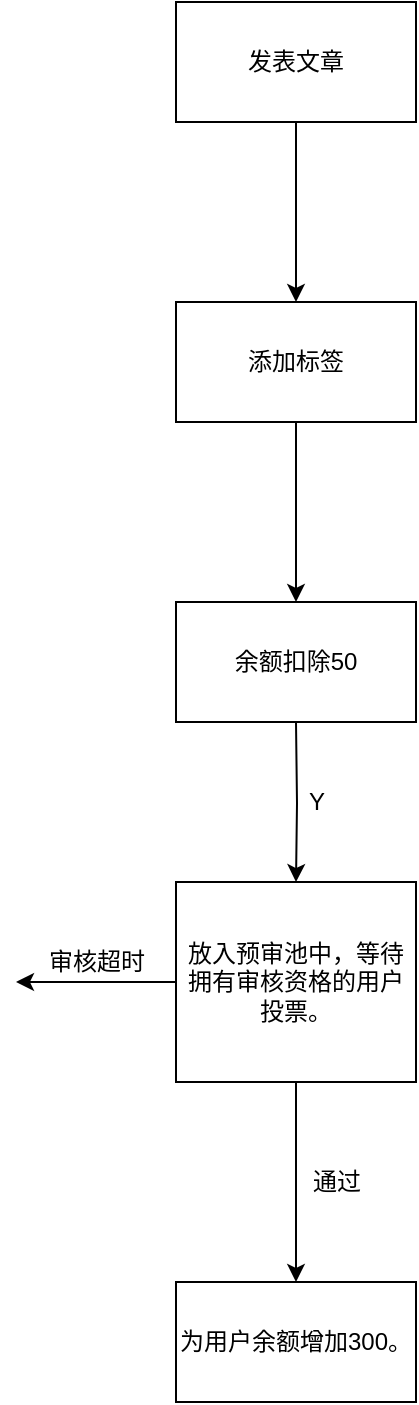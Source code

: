 <mxfile version="13.10.0" type="embed" pages="3">
    <diagram id="2nnJqnq5dKLFqkKSydDq" name="发布">
        <mxGraphModel dx="1606" dy="859" grid="1" gridSize="10" guides="1" tooltips="1" connect="1" arrows="1" fold="1" page="1" pageScale="1" pageWidth="827" pageHeight="1169" math="0" shadow="0">
            <root>
                <mxCell id="0"/>
                <mxCell id="1" parent="0"/>
                <mxCell id="21" value="" style="edgeStyle=orthogonalEdgeStyle;rounded=0;orthogonalLoop=1;jettySize=auto;html=1;" edge="1" parent="1" source="2" target="20">
                    <mxGeometry relative="1" as="geometry"/>
                </mxCell>
                <mxCell id="2" value="发表文章" style="whiteSpace=wrap;html=1;" parent="1" vertex="1">
                    <mxGeometry x="380" y="20" width="120" height="60" as="geometry"/>
                </mxCell>
                <mxCell id="8" value="" style="edgeStyle=orthogonalEdgeStyle;rounded=0;orthogonalLoop=1;jettySize=auto;html=1;" parent="1" target="7" edge="1">
                    <mxGeometry relative="1" as="geometry">
                        <mxPoint x="440" y="380" as="sourcePoint"/>
                    </mxGeometry>
                </mxCell>
                <mxCell id="15" value="" style="edgeStyle=orthogonalEdgeStyle;rounded=0;orthogonalLoop=1;jettySize=auto;html=1;" parent="1" source="7" edge="1">
                    <mxGeometry relative="1" as="geometry">
                        <mxPoint x="300" y="510" as="targetPoint"/>
                    </mxGeometry>
                </mxCell>
                <mxCell id="18" value="" style="edgeStyle=orthogonalEdgeStyle;rounded=0;orthogonalLoop=1;jettySize=auto;html=1;" parent="1" source="7" target="17" edge="1">
                    <mxGeometry relative="1" as="geometry"/>
                </mxCell>
                <mxCell id="7" value="放入预审池中，等待拥有审核资格的用户投票。" style="whiteSpace=wrap;html=1;" parent="1" vertex="1">
                    <mxGeometry x="380" y="460" width="120" height="100" as="geometry"/>
                </mxCell>
                <mxCell id="9" value="Y" style="text;html=1;align=center;verticalAlign=middle;resizable=0;points=[];autosize=1;" parent="1" vertex="1">
                    <mxGeometry x="440" y="410" width="20" height="20" as="geometry"/>
                </mxCell>
                <mxCell id="16" value="审核超时" style="text;html=1;align=center;verticalAlign=middle;resizable=0;points=[];autosize=1;" parent="1" vertex="1">
                    <mxGeometry x="310" y="490" width="60" height="20" as="geometry"/>
                </mxCell>
                <mxCell id="17" value="为用户余额增加300。" style="whiteSpace=wrap;html=1;" parent="1" vertex="1">
                    <mxGeometry x="380" y="660" width="120" height="60" as="geometry"/>
                </mxCell>
                <mxCell id="19" value="通过" style="text;html=1;align=center;verticalAlign=middle;resizable=0;points=[];autosize=1;" parent="1" vertex="1">
                    <mxGeometry x="440" y="600" width="40" height="20" as="geometry"/>
                </mxCell>
                <mxCell id="22" value="" style="edgeStyle=orthogonalEdgeStyle;rounded=0;orthogonalLoop=1;jettySize=auto;html=1;" edge="1" parent="1" source="20">
                    <mxGeometry relative="1" as="geometry">
                        <mxPoint x="440" y="320" as="targetPoint"/>
                    </mxGeometry>
                </mxCell>
                <mxCell id="20" value="添加标签" style="whiteSpace=wrap;html=1;" vertex="1" parent="1">
                    <mxGeometry x="380" y="170" width="120" height="60" as="geometry"/>
                </mxCell>
                <mxCell id="tmckjy9Fk6ci1VyL7ZGq-22" value="余额扣除50" style="whiteSpace=wrap;html=1;" vertex="1" parent="1">
                    <mxGeometry x="380" y="320" width="120" height="60" as="geometry"/>
                </mxCell>
            </root>
        </mxGraphModel>
    </diagram>
    <diagram id="X6JsCaIgBxtH4Kz-pNgW" name="审核">
        <mxGraphModel dx="1606" dy="859" grid="1" gridSize="10" guides="1" tooltips="1" connect="1" arrows="1" fold="1" page="1" pageScale="1" pageWidth="827" pageHeight="1169" math="0" shadow="0">
            <root>
                <mxCell id="2cpFX80ClquyoDZQ2UsM-0"/>
                <mxCell id="2cpFX80ClquyoDZQ2UsM-1" parent="2cpFX80ClquyoDZQ2UsM-0"/>
                <mxCell id="2cpFX80ClquyoDZQ2UsM-5" value="" style="edgeStyle=orthogonalEdgeStyle;rounded=0;orthogonalLoop=1;jettySize=auto;html=1;" edge="1" parent="2cpFX80ClquyoDZQ2UsM-1" source="2cpFX80ClquyoDZQ2UsM-2" target="2cpFX80ClquyoDZQ2UsM-4">
                    <mxGeometry relative="1" as="geometry"/>
                </mxCell>
                <mxCell id="2cpFX80ClquyoDZQ2UsM-2" value="拥有审核权限的用户，&lt;br&gt;从审核池中选取一篇文章。" style="whiteSpace=wrap;html=1;" vertex="1" parent="2cpFX80ClquyoDZQ2UsM-1">
                    <mxGeometry x="326" y="30" width="176" height="90" as="geometry"/>
                </mxCell>
                <mxCell id="2cpFX80ClquyoDZQ2UsM-7" value="" style="edgeStyle=orthogonalEdgeStyle;rounded=0;orthogonalLoop=1;jettySize=auto;html=1;" edge="1" parent="2cpFX80ClquyoDZQ2UsM-1" source="2cpFX80ClquyoDZQ2UsM-4" target="2cpFX80ClquyoDZQ2UsM-6">
                    <mxGeometry relative="1" as="geometry"/>
                </mxCell>
                <mxCell id="6P_CNfU0MwYx3JrMgNRv-1" value="" style="edgeStyle=orthogonalEdgeStyle;rounded=0;orthogonalLoop=1;jettySize=auto;html=1;" edge="1" parent="2cpFX80ClquyoDZQ2UsM-1" source="2cpFX80ClquyoDZQ2UsM-4" target="6P_CNfU0MwYx3JrMgNRv-0">
                    <mxGeometry relative="1" as="geometry"/>
                </mxCell>
                <mxCell id="2cpFX80ClquyoDZQ2UsM-4" value="&lt;span&gt;&lt;br&gt;如果赞同则为它投票。当投票数达到10时，文章成功发布。每次投票扣除30余额。&lt;/span&gt;" style="whiteSpace=wrap;html=1;" vertex="1" parent="2cpFX80ClquyoDZQ2UsM-1">
                    <mxGeometry x="336" y="220" width="156" height="115" as="geometry"/>
                </mxCell>
                <mxCell id="2cpFX80ClquyoDZQ2UsM-6" value="为每个参与投票的账户，余额增加90。" style="whiteSpace=wrap;html=1;" vertex="1" parent="2cpFX80ClquyoDZQ2UsM-1">
                    <mxGeometry x="324" y="442.5" width="180" height="60" as="geometry"/>
                </mxCell>
                <mxCell id="6P_CNfU0MwYx3JrMgNRv-0" value="审核超时的文章会被移除" style="whiteSpace=wrap;html=1;" vertex="1" parent="2cpFX80ClquyoDZQ2UsM-1">
                    <mxGeometry x="118" y="247.5" width="120" height="60" as="geometry"/>
                </mxCell>
            </root>
        </mxGraphModel>
    </diagram>
    <diagram id="hFVL1RkNpVnytqfi9dy5" name="阅读">
        <mxGraphModel dx="1606" dy="859" grid="1" gridSize="10" guides="1" tooltips="1" connect="1" arrows="1" fold="1" page="1" pageScale="1" pageWidth="827" pageHeight="1169" math="0" shadow="0">
            <root>
                <mxCell id="-1YVcg9PPkQt2uhg0o_n-0"/>
                <mxCell id="-1YVcg9PPkQt2uhg0o_n-1" parent="-1YVcg9PPkQt2uhg0o_n-0"/>
            </root>
        </mxGraphModel>
    </diagram>
</mxfile>